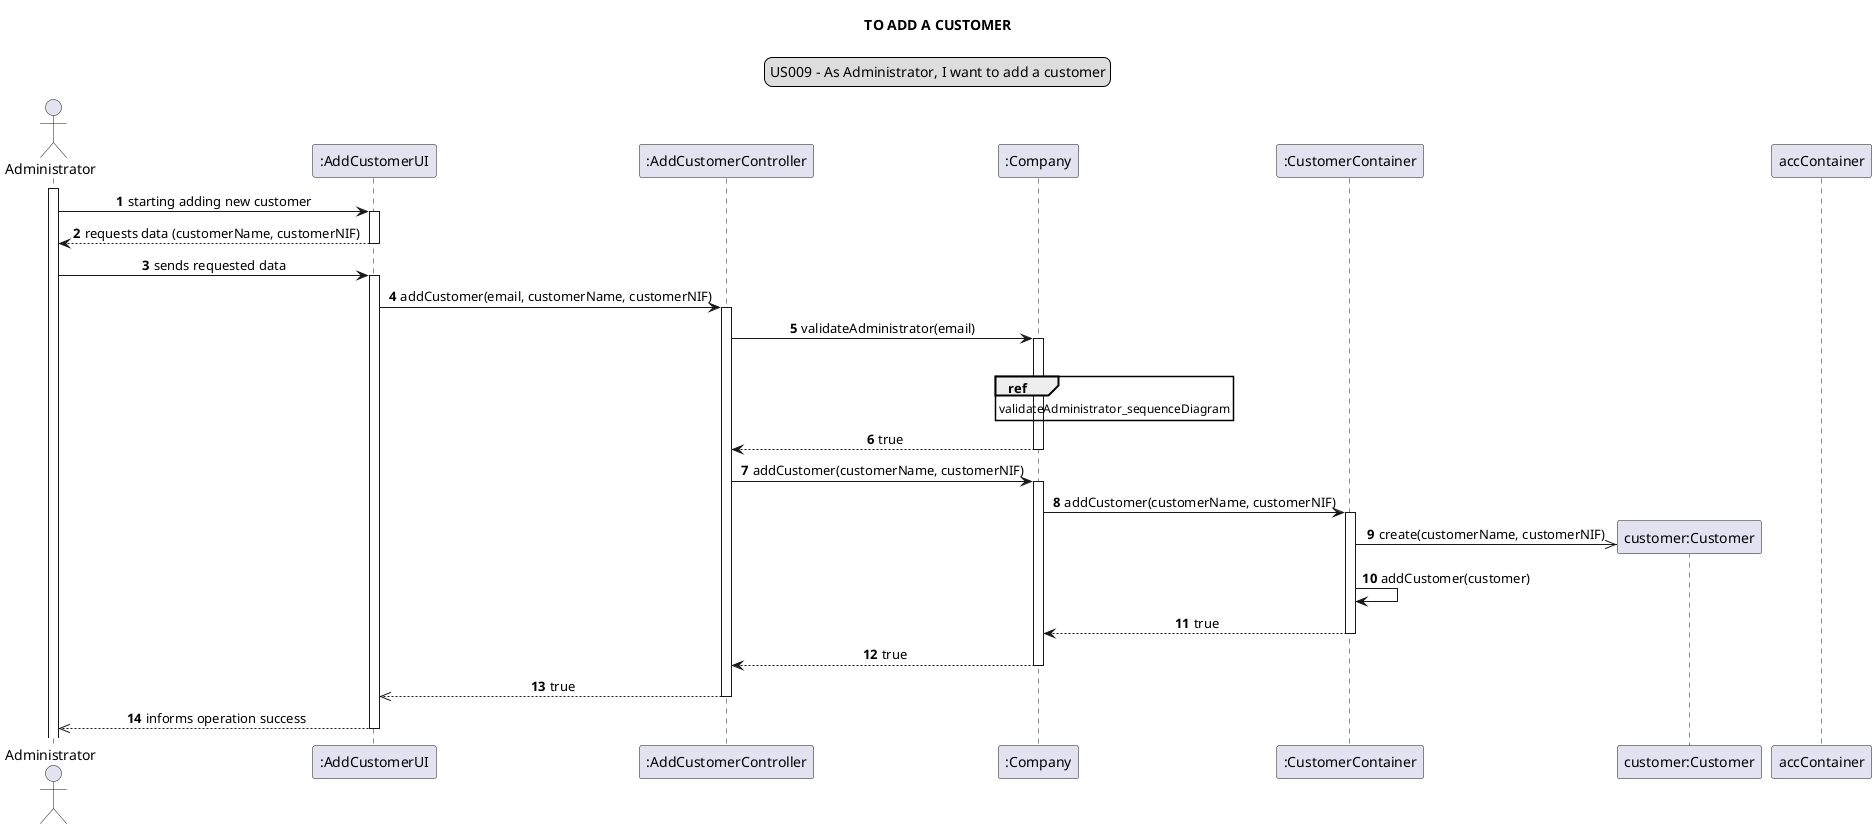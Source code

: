 @startuml
skinparam sequenceMessageAlign center
title TO ADD A CUSTOMER
legend top
US009 - As Administrator, I want to add a customer
end legend
autonumber
actor Administrator
participant ":AddCustomerUI" as ui
participant ":AddCustomerController" as controller
participant ":Company" as company
participant ":CustomerContainer" as container
participant "customer:Customer" as customer
activate Administrator
Administrator -> ui: starting adding new customer
activate ui
ui --> Administrator: requests data (customerName, customerNIF)
deactivate ui
Administrator -> ui: sends requested data
activate ui
ui -> controller: addCustomer(email, customerName, customerNIF)
activate controller
controller -> company: validateAdministrator(email)
activate company
ref over company: validateAdministrator_sequenceDiagram
deactivate accContainer
company --> controller: true
deactivate company
controller -> company: addCustomer(customerName, customerNIF)
activate company
company -> container: addCustomer(customerName, customerNIF)
create customer
activate container
container ->> customer: create(customerName, customerNIF)
container -> container: addCustomer(customer)
container --> company: true
deactivate container
company --> controller: true
deactivate company
controller -->> ui: true
deactivate controller
ui -->>Administrator: informs operation success
deactivate ui
@enduml